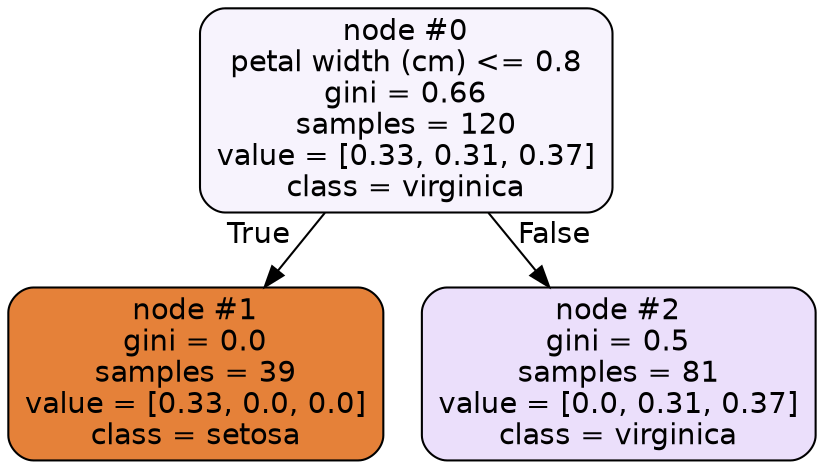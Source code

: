 digraph Tree {
node [shape=box, style="filled, rounded", color="black", fontname="helvetica"] ;
edge [fontname="helvetica"] ;
0 [label="node #0\npetal width (cm) <= 0.8\ngini = 0.66\nsamples = 120\nvalue = [0.33, 0.31, 0.37]\nclass = virginica", fillcolor="#f7f3fd"] ;
1 [label="node #1\ngini = 0.0\nsamples = 39\nvalue = [0.33, 0.0, 0.0]\nclass = setosa", fillcolor="#e58139"] ;
0 -> 1 [labeldistance=2.5, labelangle=45, headlabel="True"] ;
2 [label="node #2\ngini = 0.5\nsamples = 81\nvalue = [0.0, 0.31, 0.37]\nclass = virginica", fillcolor="#ebdffb"] ;
0 -> 2 [labeldistance=2.5, labelangle=-45, headlabel="False"] ;
}